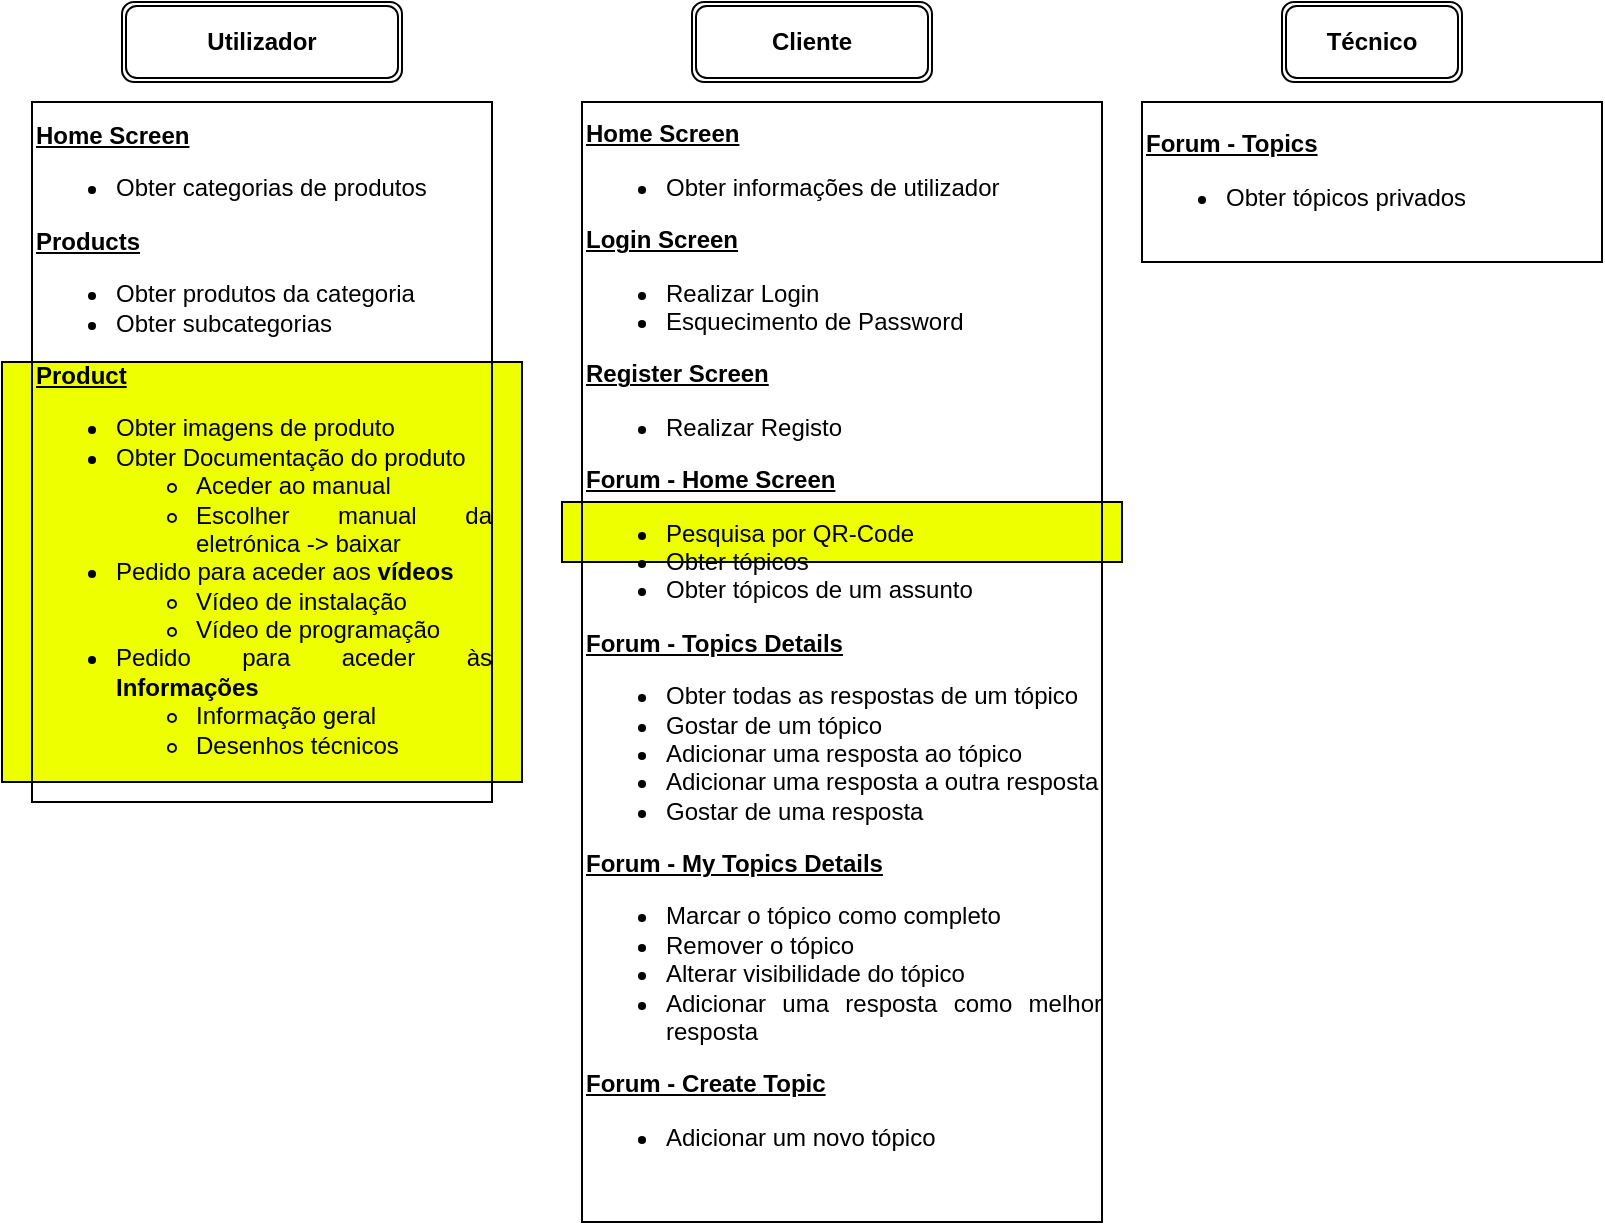 <mxfile version="20.8.20" type="github">
  <diagram name="Página-1" id="kiCXkl-eVupk_ZroLNsJ">
    <mxGraphModel dx="819" dy="443" grid="1" gridSize="10" guides="1" tooltips="1" connect="1" arrows="1" fold="1" page="1" pageScale="1" pageWidth="827" pageHeight="1169" math="0" shadow="0">
      <root>
        <mxCell id="0" />
        <mxCell id="1" parent="0" />
        <mxCell id="rQLQHIbvt_KvwNL9c9PV-2" value="" style="rounded=0;whiteSpace=wrap;html=1;fillColor=#eeff00;" vertex="1" parent="1">
          <mxGeometry x="320" y="290" width="280" height="30" as="geometry" />
        </mxCell>
        <mxCell id="rQLQHIbvt_KvwNL9c9PV-1" value="" style="rounded=0;whiteSpace=wrap;html=1;fillColor=#eeff00;" vertex="1" parent="1">
          <mxGeometry x="40" y="220" width="260" height="210" as="geometry" />
        </mxCell>
        <mxCell id="KZ9W_DSHIqvTxx3p64X--19" value="&lt;b&gt;Utilizador&lt;/b&gt;" style="shape=ext;double=1;rounded=1;whiteSpace=wrap;html=1;" parent="1" vertex="1">
          <mxGeometry x="100" y="40" width="140" height="40" as="geometry" />
        </mxCell>
        <mxCell id="KZ9W_DSHIqvTxx3p64X--20" value="&lt;b&gt;Cliente&lt;/b&gt;" style="shape=ext;double=1;rounded=1;whiteSpace=wrap;html=1;" parent="1" vertex="1">
          <mxGeometry x="385" y="40" width="120" height="40" as="geometry" />
        </mxCell>
        <mxCell id="KZ9W_DSHIqvTxx3p64X--22" value="&lt;b&gt;Técnico&lt;/b&gt;" style="shape=ext;double=1;rounded=1;whiteSpace=wrap;html=1;" parent="1" vertex="1">
          <mxGeometry x="680" y="40" width="90" height="40" as="geometry" />
        </mxCell>
        <mxCell id="KZ9W_DSHIqvTxx3p64X--23" value="&lt;div style=&quot;text-align: justify;&quot;&gt;&lt;div&gt;&lt;b&gt;&lt;u&gt;Home Screen&lt;/u&gt;&lt;/b&gt;&lt;/div&gt;&lt;ul&gt;&lt;li&gt;Obter categorias de produtos&lt;/li&gt;&lt;/ul&gt;&lt;b&gt;&lt;u&gt;Products&lt;/u&gt;&lt;/b&gt;&lt;br&gt;&lt;ul&gt;&lt;li&gt;Obter produtos da categoria&lt;/li&gt;&lt;li&gt;Obter subcategorias&lt;/li&gt;&lt;/ul&gt;&lt;b&gt;&lt;u&gt;Product&lt;/u&gt;&lt;/b&gt;&lt;br&gt;&lt;ul&gt;&lt;li&gt;Obter imagens de produto&lt;/li&gt;&lt;li&gt;Obter Documentação do produto&lt;/li&gt;&lt;ul&gt;&lt;li&gt;Aceder ao manual&lt;/li&gt;&lt;li&gt;Escolher manual da eletrónica -&amp;gt; baixar&lt;/li&gt;&lt;/ul&gt;&lt;li&gt;Pedido para aceder aos &lt;b&gt;vídeos&lt;/b&gt;&lt;/li&gt;&lt;ul&gt;&lt;li&gt;Vídeo de instalação&lt;/li&gt;&lt;li&gt;Vídeo de programação&lt;/li&gt;&lt;/ul&gt;&lt;li&gt;Pedido para aceder às &lt;b&gt;Informações&lt;/b&gt;&lt;/li&gt;&lt;ul&gt;&lt;li&gt;Informação geral&lt;/li&gt;&lt;li&gt;Desenhos técnicos&lt;/li&gt;&lt;/ul&gt;&lt;/ul&gt;&lt;/div&gt;" style="text;html=1;strokeColor=default;fillColor=none;align=left;verticalAlign=middle;whiteSpace=wrap;rounded=0;" parent="1" vertex="1">
          <mxGeometry x="55" y="90" width="230" height="350" as="geometry" />
        </mxCell>
        <mxCell id="KZ9W_DSHIqvTxx3p64X--24" value="&lt;div style=&quot;text-align: justify;&quot;&gt;&lt;div&gt;&lt;b style=&quot;border-color: var(--border-color);&quot;&gt;&lt;u style=&quot;border-color: var(--border-color);&quot;&gt;Home Screen&lt;/u&gt;&lt;/b&gt;&lt;br&gt;&lt;/div&gt;&lt;ul&gt;&lt;li style=&quot;border-color: var(--border-color);&quot;&gt;Obter informações de utilizador&lt;/li&gt;&lt;/ul&gt;&lt;b&gt;&lt;u&gt;Login Screen&lt;/u&gt;&lt;/b&gt;&lt;/div&gt;&lt;div style=&quot;text-align: justify;&quot;&gt;&lt;ul&gt;&lt;li&gt;Realizar Login&lt;/li&gt;&lt;li&gt;Esquecimento de Password&lt;/li&gt;&lt;/ul&gt;&lt;b&gt;&lt;u&gt;Register Screen&lt;/u&gt;&lt;/b&gt;&lt;/div&gt;&lt;div style=&quot;text-align: justify;&quot;&gt;&lt;ul&gt;&lt;li&gt;Realizar Registo&lt;/li&gt;&lt;/ul&gt;&lt;div&gt;&lt;u&gt;&lt;b&gt;Forum - Home Screen&lt;/b&gt;&lt;/u&gt;&lt;/div&gt;&lt;div&gt;&lt;ul&gt;&lt;li&gt;Pesquisa por QR-Code&lt;/li&gt;&lt;li&gt;Obter tópicos&lt;/li&gt;&lt;li&gt;Obter tópicos de um assunto&lt;/li&gt;&lt;/ul&gt;&lt;/div&gt;&lt;div&gt;&lt;div&gt;&lt;u&gt;&lt;b&gt;Forum - Topics Details&lt;/b&gt;&lt;/u&gt;&lt;/div&gt;&lt;/div&gt;&lt;div&gt;&lt;ul&gt;&lt;li&gt;Obter todas as respostas de um tópico&lt;/li&gt;&lt;li&gt;Gostar de um tópico&lt;/li&gt;&lt;li&gt;Adicionar uma resposta ao tópico&lt;/li&gt;&lt;li&gt;Adicionar uma resposta a outra resposta&lt;/li&gt;&lt;li&gt;Gostar de uma resposta&lt;/li&gt;&lt;/ul&gt;&lt;div&gt;&lt;u&gt;&lt;b&gt;Forum - My Topics Details&lt;/b&gt;&lt;/u&gt;&lt;/div&gt;&lt;/div&gt;&lt;div&gt;&lt;ul&gt;&lt;li style=&quot;border-color: var(--border-color);&quot;&gt;Marcar o tópico como completo&lt;/li&gt;&lt;li style=&quot;border-color: var(--border-color);&quot;&gt;Remover o tópico&lt;/li&gt;&lt;li style=&quot;border-color: var(--border-color);&quot;&gt;Alterar visibilidade do tópico&lt;/li&gt;&lt;li style=&quot;border-color: var(--border-color);&quot;&gt;Adicionar uma resposta como melhor resposta&lt;/li&gt;&lt;/ul&gt;&lt;div&gt;&lt;b&gt;&lt;u&gt;Forum - Create Topic&lt;/u&gt;&lt;/b&gt;&lt;/div&gt;&lt;div&gt;&lt;ul&gt;&lt;li&gt;Adicionar um novo tópico&lt;/li&gt;&lt;/ul&gt;&lt;/div&gt;&lt;div&gt;&lt;br&gt;&lt;/div&gt;&lt;/div&gt;&lt;/div&gt;" style="text;html=1;strokeColor=default;fillColor=none;align=left;verticalAlign=middle;whiteSpace=wrap;rounded=0;" parent="1" vertex="1">
          <mxGeometry x="330" y="90" width="260" height="560" as="geometry" />
        </mxCell>
        <mxCell id="KZ9W_DSHIqvTxx3p64X--25" value="&lt;div style=&quot;text-align: justify;&quot;&gt;&lt;b&gt;&lt;u&gt;Forum - Topics&lt;/u&gt;&lt;/b&gt;&lt;/div&gt;&lt;div style=&quot;text-align: justify;&quot;&gt;&lt;ul&gt;&lt;li&gt;Obter tópicos privados&lt;/li&gt;&lt;/ul&gt;&lt;/div&gt;" style="text;html=1;strokeColor=default;fillColor=none;align=left;verticalAlign=middle;whiteSpace=wrap;rounded=0;" parent="1" vertex="1">
          <mxGeometry x="610" y="90" width="230" height="80" as="geometry" />
        </mxCell>
      </root>
    </mxGraphModel>
  </diagram>
</mxfile>
